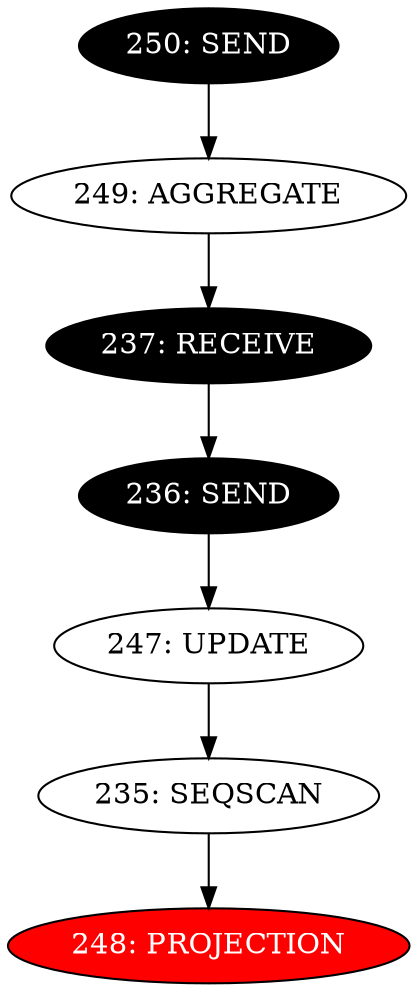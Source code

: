 digraph name {
235 [label="235: SEQSCAN" ];
235 -> 248;
248 [label="248: PROJECTION" fontcolor="white" style="filled" fillcolor="red"];
247 [label="247: UPDATE" ];
247 -> 235;
236 [label="236: SEND" fontcolor="white" style="filled" fillcolor="black"];
236 -> 247;
237 [label="237: RECEIVE" fontcolor="white" style="filled" fillcolor="black"];
237 -> 236;
249 [label="249: AGGREGATE" ];
249 -> 237;
250 [label="250: SEND" fontcolor="white" style="filled" fillcolor="black"];
250 -> 249;

}

